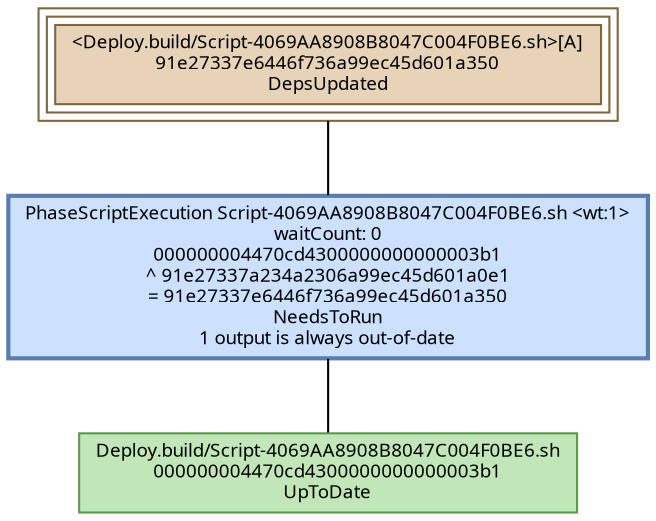 digraph Deploy {
   size = "10.000000,8.500000";
   concentrate = false;

   node [ shape = box, style = filled, color = "0.3 0.5 0.6", fillcolor = "0.3 0.2 0.9", fontname = "Monaco", fontsize = "9" ];
   n00001 [ label = "<Deploy.build/Script-4069AA8908B8047C004F0BE6.sh>[A]\n91e27337e6446f736a99ec45d601a350\nDepsUpdated", color = "0.1 0.5 0.5", fillcolor = "0.1 0.2 0.9", peripheries = 3 ];
   n00002 [ label = "Deploy.build/Script-4069AA8908B8047C004F0BE6.sh\n000000004470cd4300000000000003b1\nUpToDate" ];

   node [ shape = box, style = "filled,bold", color = "0.7 0.5 0.7", fillcolor = "0.7 0.2 1.0", fontname = "Monaco", fontsize = "9" ];
   c00001 [ label = "PhaseScriptExecution Script-4069AA8908B8047C004F0BE6.sh <wt:1>\nwaitCount: 0\n000000004470cd4300000000000003b1\n^ 91e27337a234a2306a99ec45d601a0e1\n= 91e27337e6446f736a99ec45d601a350\nNeedsToRun\n1 output is always out-of-date", color = "0.6 0.5 0.7", fillcolor = "0.6 0.2 1.0" ];

   edge [ style = solid, color = black, arrowhead = none, arrowtail = normal ];
   n00001 -> { c00001 };
   c00001 -> { n00002 };

   edge [ style = solid, color = gray60, arrowhead = none, arrowtail = normal ];
}
